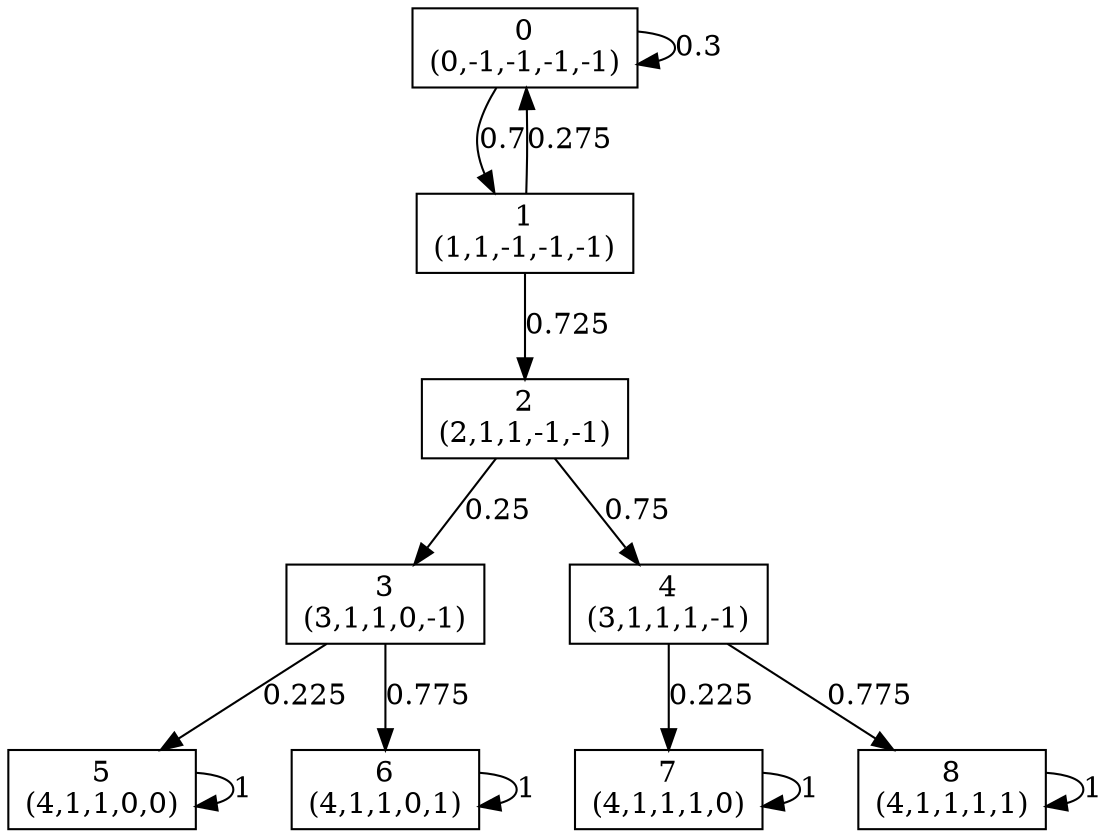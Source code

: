 digraph P {
node [shape=box];
0 -> 0 [ label="0.3" ];
0 -> 1 [ label="0.7" ];
1 -> 0 [ label="0.275" ];
1 -> 2 [ label="0.725" ];
2 -> 3 [ label="0.25" ];
2 -> 4 [ label="0.75" ];
3 -> 5 [ label="0.225" ];
3 -> 6 [ label="0.775" ];
4 -> 7 [ label="0.225" ];
4 -> 8 [ label="0.775" ];
5 -> 5 [ label="1" ];
6 -> 6 [ label="1" ];
7 -> 7 [ label="1" ];
8 -> 8 [ label="1" ];
0 [label="0\n(0,-1,-1,-1,-1)"];
1 [label="1\n(1,1,-1,-1,-1)"];
2 [label="2\n(2,1,1,-1,-1)"];
3 [label="3\n(3,1,1,0,-1)"];
4 [label="4\n(3,1,1,1,-1)"];
5 [label="5\n(4,1,1,0,0)"];
6 [label="6\n(4,1,1,0,1)"];
7 [label="7\n(4,1,1,1,0)"];
8 [label="8\n(4,1,1,1,1)"];
}
